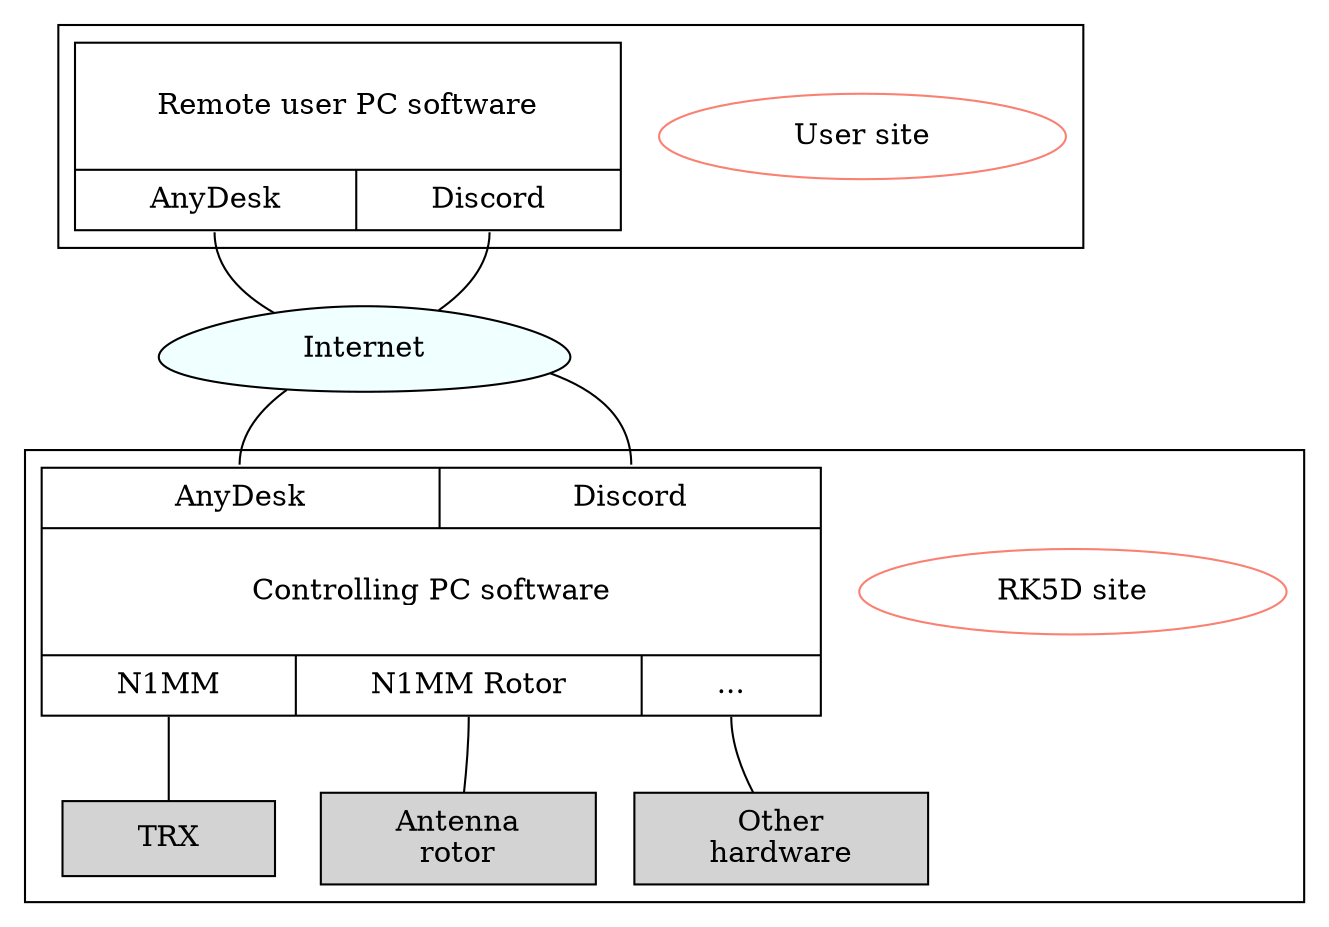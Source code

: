 digraph Arch {
    node [shape = rect, margin = "0.5,0.1"]
    edge [arrowhead = none]

    Internet [shape = egg, style = filled, fillcolor = azure]

    subgraph cluster0 {
    user [label = "User site", color = salmon, shape = ellipse]
    remote [shape = record, label = "{\nRemote user PC software\n\n | { <anydesk> AnyDesk | <discord> Discord }}"]
    }

    subgraph cluster1 {
    edge [arrowhead = none]
    labelloc = top
    rk5d [label = "RK5D site", color = salmon, shape = ellipse]

    controlling [shape = record, label = "{{ <anydesk> AnyDesk | <discord> Discord } | \nControlling PC software\n\n | {<n1mm>N1MM | <rotor>N1MM Rotor | <etc>...}}"]

    TRX[shape=record, style=filled]
    Rotor[label = "Antenna\nrotor", shape=record, style=filled]
    etc[label="Other\nhardware", shape=record, style=filled]

    controlling: n1mm -> TRX
    controlling: rotor -> Rotor
    controlling: etc -> etc
    }

    remote: anydesk -> Internet
    remote: discord -> Internet
    Internet -> controlling: anydesk
    Internet -> controlling: discord
}
